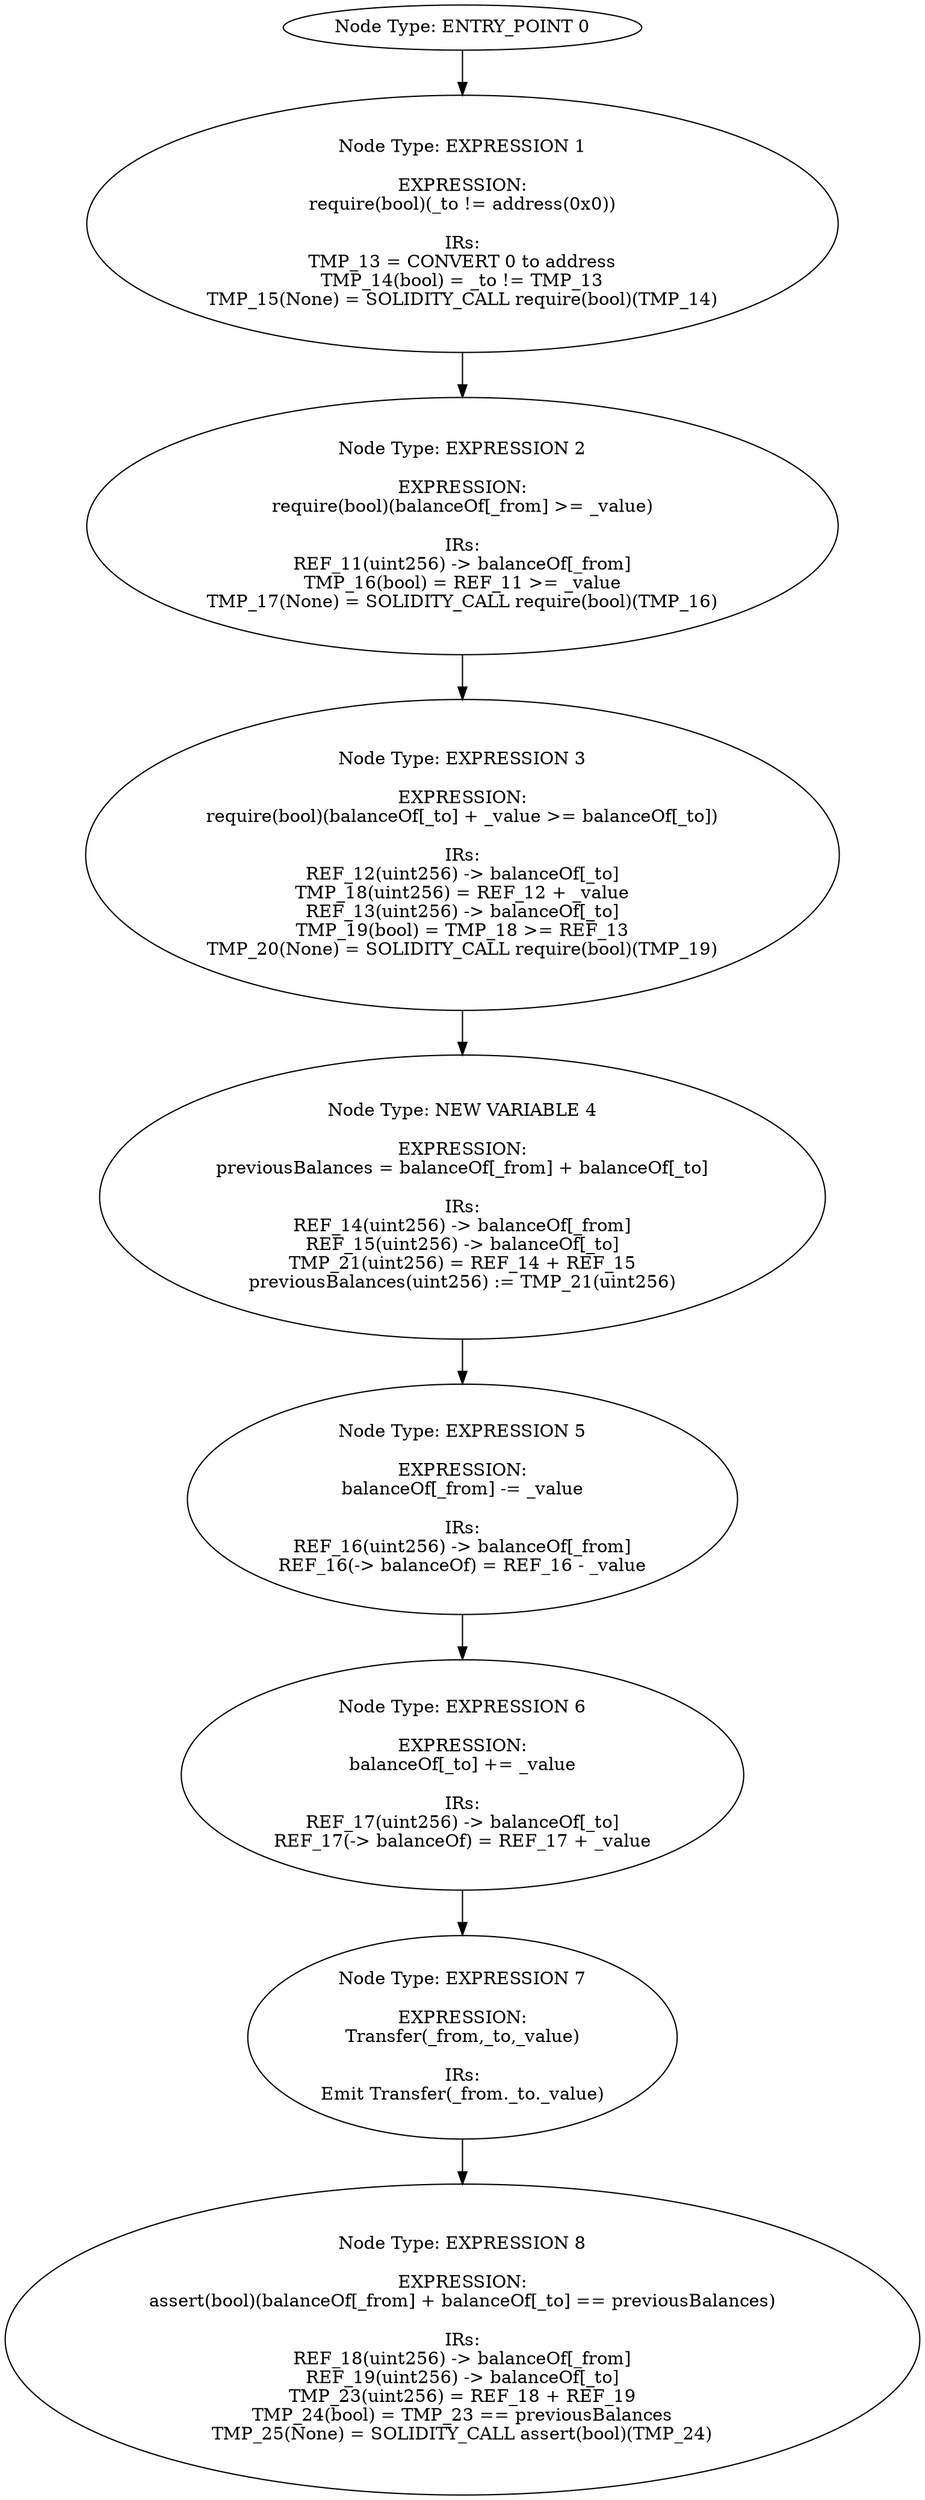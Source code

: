 digraph{
0[label="Node Type: ENTRY_POINT 0
"];
0->1;
1[label="Node Type: EXPRESSION 1

EXPRESSION:
require(bool)(_to != address(0x0))

IRs:
TMP_13 = CONVERT 0 to address
TMP_14(bool) = _to != TMP_13
TMP_15(None) = SOLIDITY_CALL require(bool)(TMP_14)"];
1->2;
2[label="Node Type: EXPRESSION 2

EXPRESSION:
require(bool)(balanceOf[_from] >= _value)

IRs:
REF_11(uint256) -> balanceOf[_from]
TMP_16(bool) = REF_11 >= _value
TMP_17(None) = SOLIDITY_CALL require(bool)(TMP_16)"];
2->3;
3[label="Node Type: EXPRESSION 3

EXPRESSION:
require(bool)(balanceOf[_to] + _value >= balanceOf[_to])

IRs:
REF_12(uint256) -> balanceOf[_to]
TMP_18(uint256) = REF_12 + _value
REF_13(uint256) -> balanceOf[_to]
TMP_19(bool) = TMP_18 >= REF_13
TMP_20(None) = SOLIDITY_CALL require(bool)(TMP_19)"];
3->4;
4[label="Node Type: NEW VARIABLE 4

EXPRESSION:
previousBalances = balanceOf[_from] + balanceOf[_to]

IRs:
REF_14(uint256) -> balanceOf[_from]
REF_15(uint256) -> balanceOf[_to]
TMP_21(uint256) = REF_14 + REF_15
previousBalances(uint256) := TMP_21(uint256)"];
4->5;
5[label="Node Type: EXPRESSION 5

EXPRESSION:
balanceOf[_from] -= _value

IRs:
REF_16(uint256) -> balanceOf[_from]
REF_16(-> balanceOf) = REF_16 - _value"];
5->6;
6[label="Node Type: EXPRESSION 6

EXPRESSION:
balanceOf[_to] += _value

IRs:
REF_17(uint256) -> balanceOf[_to]
REF_17(-> balanceOf) = REF_17 + _value"];
6->7;
7[label="Node Type: EXPRESSION 7

EXPRESSION:
Transfer(_from,_to,_value)

IRs:
Emit Transfer(_from._to._value)"];
7->8;
8[label="Node Type: EXPRESSION 8

EXPRESSION:
assert(bool)(balanceOf[_from] + balanceOf[_to] == previousBalances)

IRs:
REF_18(uint256) -> balanceOf[_from]
REF_19(uint256) -> balanceOf[_to]
TMP_23(uint256) = REF_18 + REF_19
TMP_24(bool) = TMP_23 == previousBalances
TMP_25(None) = SOLIDITY_CALL assert(bool)(TMP_24)"];
}
